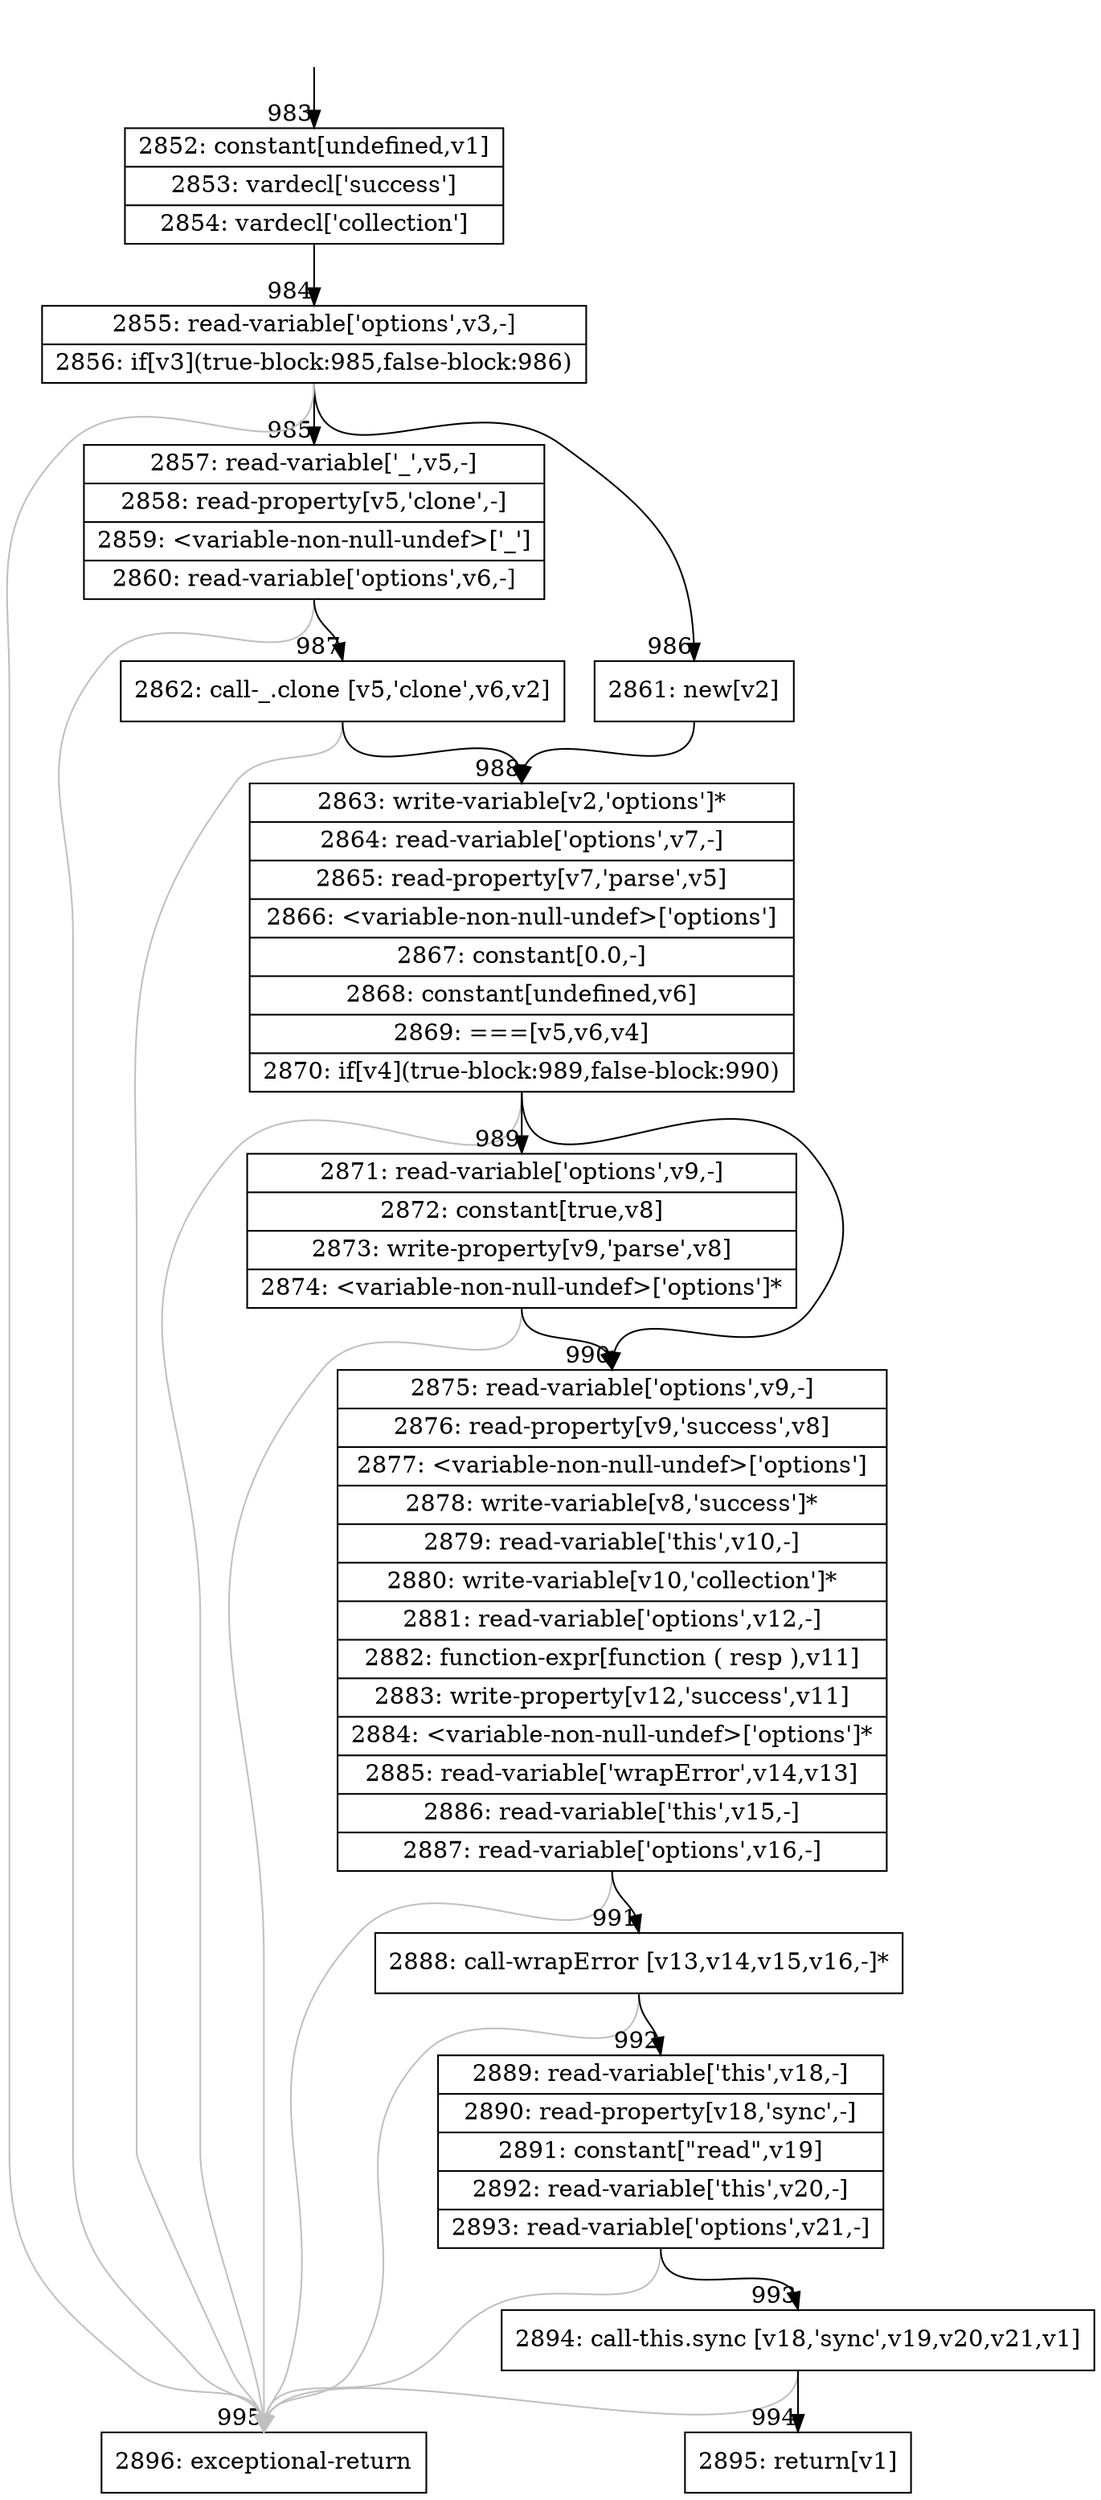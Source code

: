 digraph {
rankdir="TD"
BB_entry65[shape=none,label=""];
BB_entry65 -> BB983 [tailport=s, headport=n, headlabel="    983"]
BB983 [shape=record label="{2852: constant[undefined,v1]|2853: vardecl['success']|2854: vardecl['collection']}" ] 
BB983 -> BB984 [tailport=s, headport=n, headlabel="      984"]
BB984 [shape=record label="{2855: read-variable['options',v3,-]|2856: if[v3](true-block:985,false-block:986)}" ] 
BB984 -> BB985 [tailport=s, headport=n, headlabel="      985"]
BB984 -> BB986 [tailport=s, headport=n, headlabel="      986"]
BB984 -> BB995 [tailport=s, headport=n, color=gray, headlabel="      995"]
BB985 [shape=record label="{2857: read-variable['_',v5,-]|2858: read-property[v5,'clone',-]|2859: \<variable-non-null-undef\>['_']|2860: read-variable['options',v6,-]}" ] 
BB985 -> BB987 [tailport=s, headport=n, headlabel="      987"]
BB985 -> BB995 [tailport=s, headport=n, color=gray]
BB986 [shape=record label="{2861: new[v2]}" ] 
BB986 -> BB988 [tailport=s, headport=n, headlabel="      988"]
BB987 [shape=record label="{2862: call-_.clone [v5,'clone',v6,v2]}" ] 
BB987 -> BB988 [tailport=s, headport=n]
BB987 -> BB995 [tailport=s, headport=n, color=gray]
BB988 [shape=record label="{2863: write-variable[v2,'options']*|2864: read-variable['options',v7,-]|2865: read-property[v7,'parse',v5]|2866: \<variable-non-null-undef\>['options']|2867: constant[0.0,-]|2868: constant[undefined,v6]|2869: ===[v5,v6,v4]|2870: if[v4](true-block:989,false-block:990)}" ] 
BB988 -> BB989 [tailport=s, headport=n, headlabel="      989"]
BB988 -> BB990 [tailport=s, headport=n, headlabel="      990"]
BB988 -> BB995 [tailport=s, headport=n, color=gray]
BB989 [shape=record label="{2871: read-variable['options',v9,-]|2872: constant[true,v8]|2873: write-property[v9,'parse',v8]|2874: \<variable-non-null-undef\>['options']*}" ] 
BB989 -> BB990 [tailport=s, headport=n]
BB989 -> BB995 [tailport=s, headport=n, color=gray]
BB990 [shape=record label="{2875: read-variable['options',v9,-]|2876: read-property[v9,'success',v8]|2877: \<variable-non-null-undef\>['options']|2878: write-variable[v8,'success']*|2879: read-variable['this',v10,-]|2880: write-variable[v10,'collection']*|2881: read-variable['options',v12,-]|2882: function-expr[function ( resp ),v11]|2883: write-property[v12,'success',v11]|2884: \<variable-non-null-undef\>['options']*|2885: read-variable['wrapError',v14,v13]|2886: read-variable['this',v15,-]|2887: read-variable['options',v16,-]}" ] 
BB990 -> BB991 [tailport=s, headport=n, headlabel="      991"]
BB990 -> BB995 [tailport=s, headport=n, color=gray]
BB991 [shape=record label="{2888: call-wrapError [v13,v14,v15,v16,-]*}" ] 
BB991 -> BB992 [tailport=s, headport=n, headlabel="      992"]
BB991 -> BB995 [tailport=s, headport=n, color=gray]
BB992 [shape=record label="{2889: read-variable['this',v18,-]|2890: read-property[v18,'sync',-]|2891: constant[\"read\",v19]|2892: read-variable['this',v20,-]|2893: read-variable['options',v21,-]}" ] 
BB992 -> BB993 [tailport=s, headport=n, headlabel="      993"]
BB992 -> BB995 [tailport=s, headport=n, color=gray]
BB993 [shape=record label="{2894: call-this.sync [v18,'sync',v19,v20,v21,v1]}" ] 
BB993 -> BB994 [tailport=s, headport=n, headlabel="      994"]
BB993 -> BB995 [tailport=s, headport=n, color=gray]
BB994 [shape=record label="{2895: return[v1]}" ] 
BB995 [shape=record label="{2896: exceptional-return}" ] 
//#$~ 872
}
